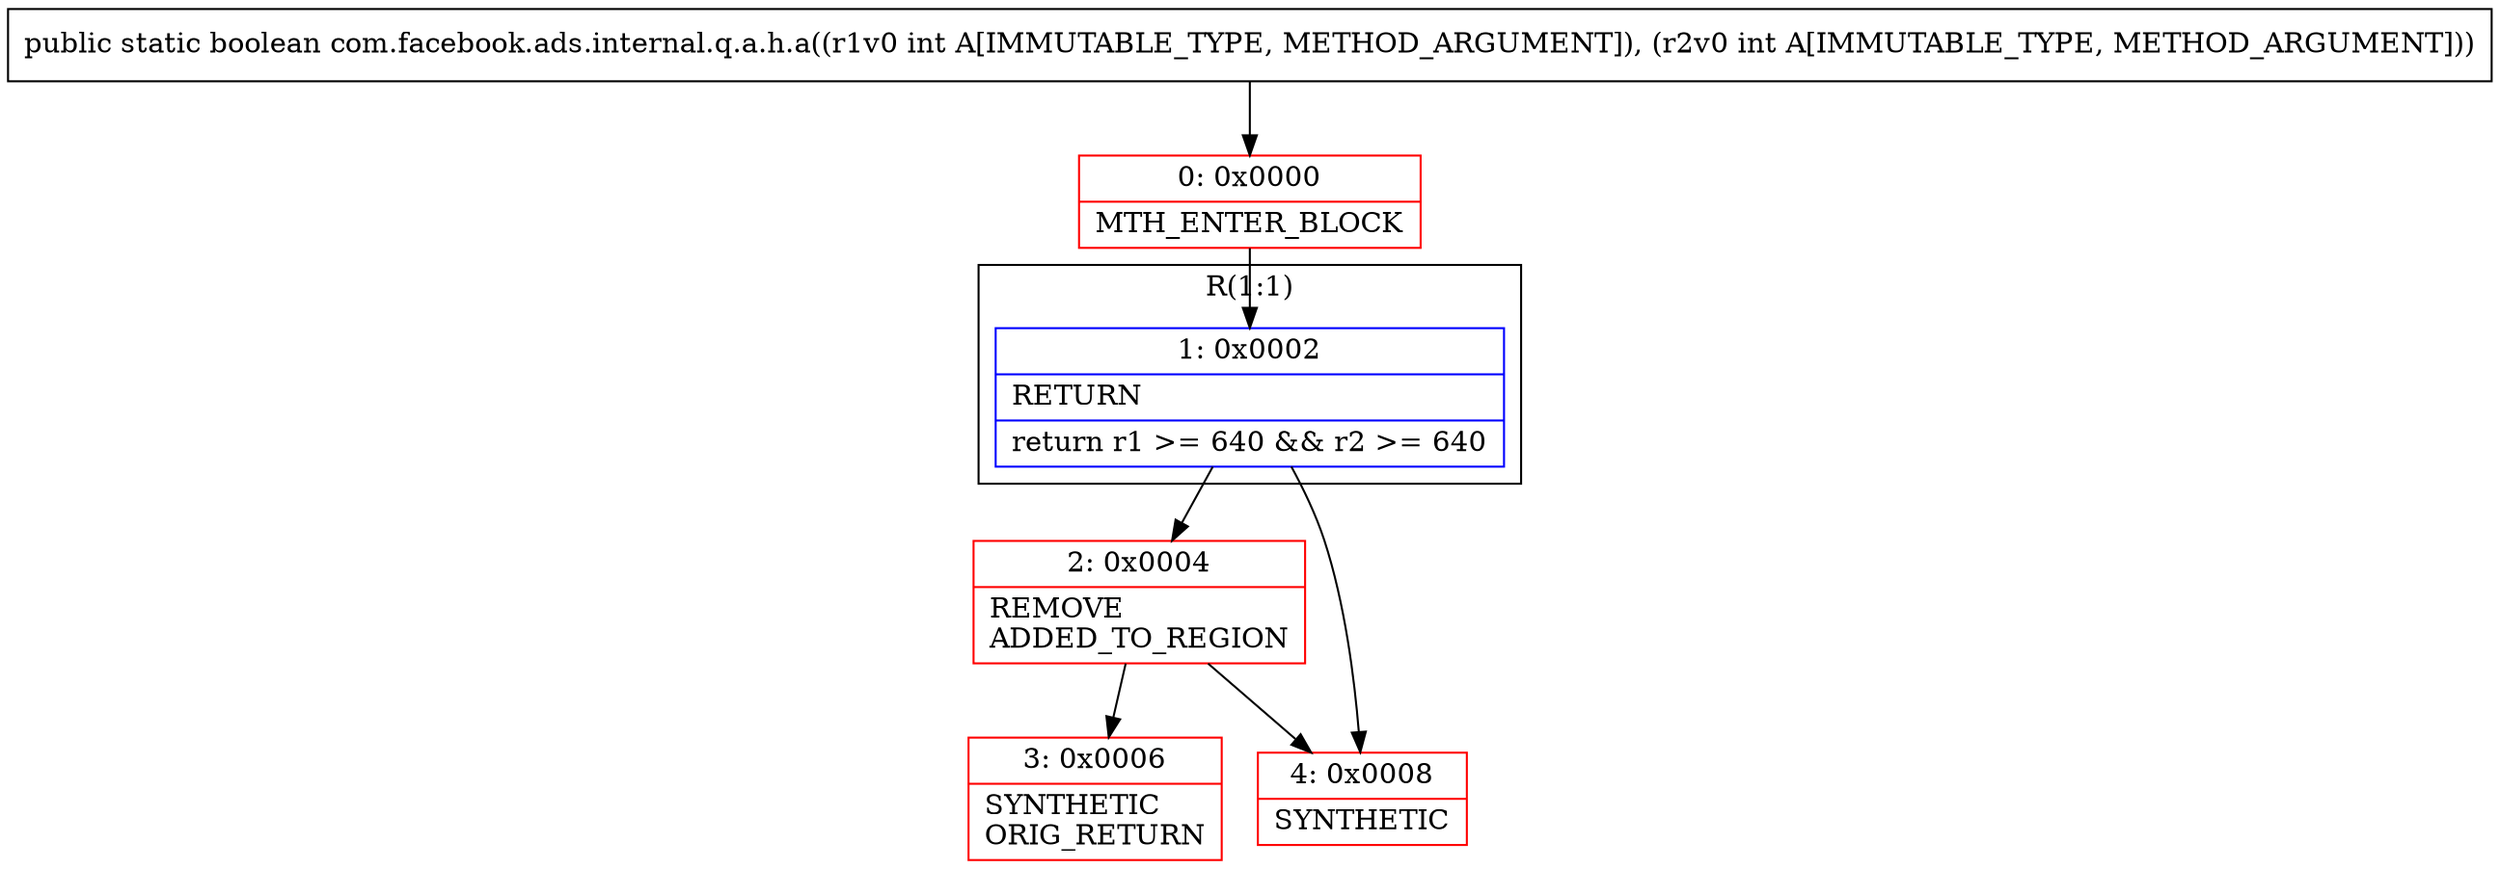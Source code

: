 digraph "CFG forcom.facebook.ads.internal.q.a.h.a(II)Z" {
subgraph cluster_Region_442078303 {
label = "R(1:1)";
node [shape=record,color=blue];
Node_1 [shape=record,label="{1\:\ 0x0002|RETURN\l|return r1 \>= 640 && r2 \>= 640\l}"];
}
Node_0 [shape=record,color=red,label="{0\:\ 0x0000|MTH_ENTER_BLOCK\l}"];
Node_2 [shape=record,color=red,label="{2\:\ 0x0004|REMOVE\lADDED_TO_REGION\l}"];
Node_3 [shape=record,color=red,label="{3\:\ 0x0006|SYNTHETIC\lORIG_RETURN\l}"];
Node_4 [shape=record,color=red,label="{4\:\ 0x0008|SYNTHETIC\l}"];
MethodNode[shape=record,label="{public static boolean com.facebook.ads.internal.q.a.h.a((r1v0 int A[IMMUTABLE_TYPE, METHOD_ARGUMENT]), (r2v0 int A[IMMUTABLE_TYPE, METHOD_ARGUMENT])) }"];
MethodNode -> Node_0;
Node_1 -> Node_2;
Node_1 -> Node_4;
Node_0 -> Node_1;
Node_2 -> Node_3;
Node_2 -> Node_4;
}

